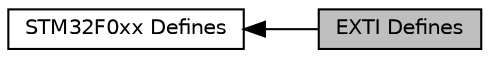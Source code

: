 digraph "EXTI Defines"
{
  edge [fontname="Helvetica",fontsize="10",labelfontname="Helvetica",labelfontsize="10"];
  node [fontname="Helvetica",fontsize="10",shape=record];
  rankdir=LR;
  Node0 [label="EXTI Defines",height=0.2,width=0.4,color="black", fillcolor="grey75", style="filled", fontcolor="black"];
  Node1 [label="STM32F0xx Defines",height=0.2,width=0.4,color="black", fillcolor="white", style="filled",URL="$group__STM32F0xx__defines.html",tooltip="Defined Constants and Types for the STM32F0xx series. "];
  Node1->Node0 [shape=plaintext, dir="back", style="solid"];
}
